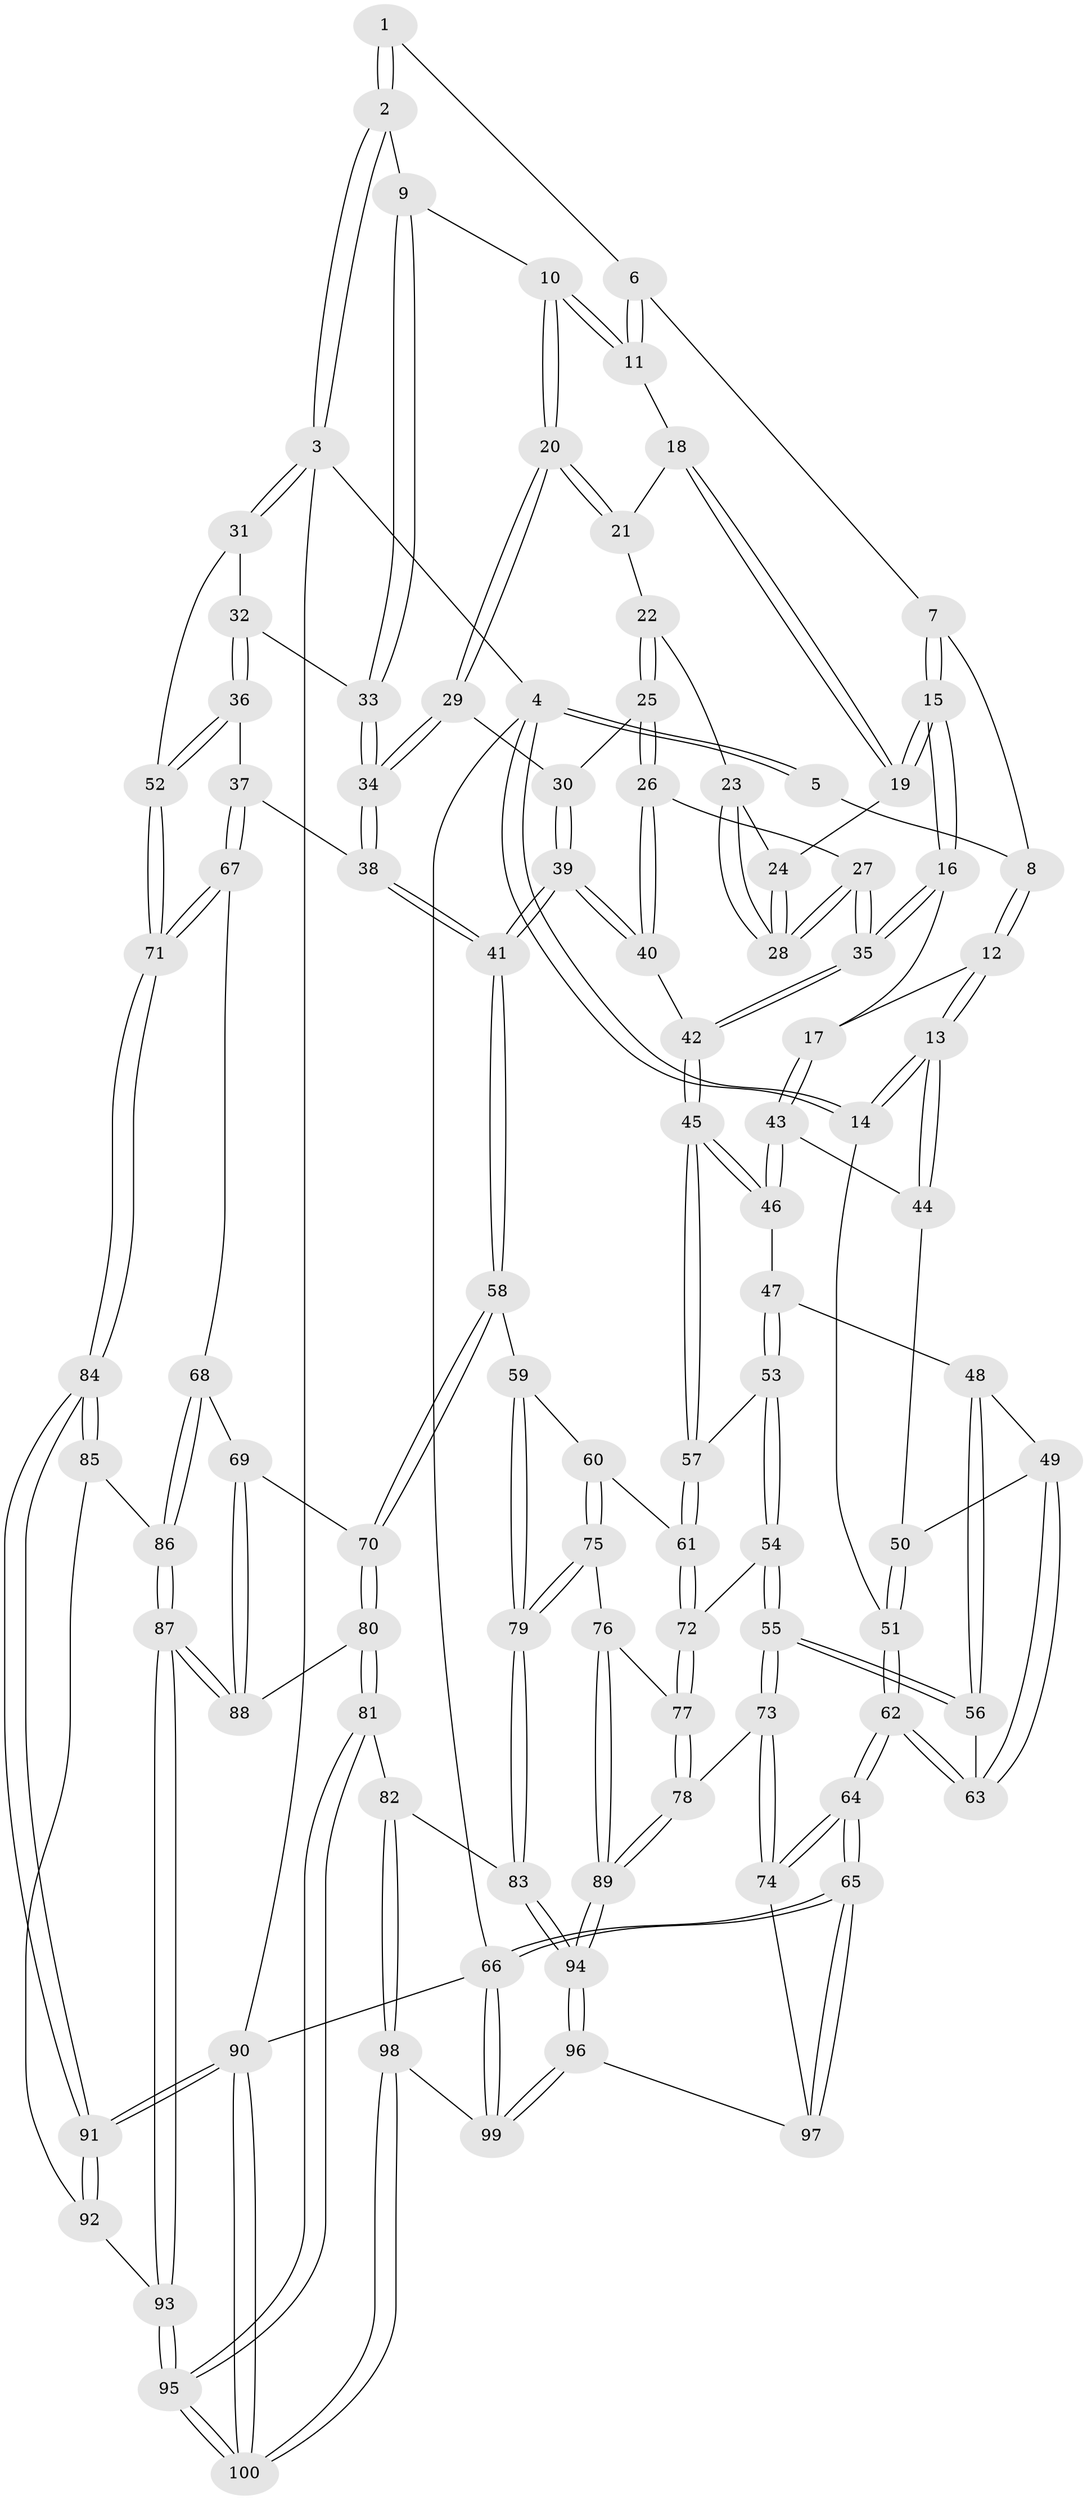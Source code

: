 // Generated by graph-tools (version 1.1) at 2025/00/03/09/25 05:00:32]
// undirected, 100 vertices, 247 edges
graph export_dot {
graph [start="1"]
  node [color=gray90,style=filled];
  1 [pos="+0.3657889194530369+0"];
  2 [pos="+0.8675610713781429+0"];
  3 [pos="+1+0"];
  4 [pos="+0+0"];
  5 [pos="+0.12649682910965968+0"];
  6 [pos="+0.3578505292532151+0"];
  7 [pos="+0.278867278531001+0.09471203196379784"];
  8 [pos="+0.141165781262902+0.11370806085926691"];
  9 [pos="+0.7790776190581225+0.0640707181282237"];
  10 [pos="+0.6675986553439083+0.16254733458083878"];
  11 [pos="+0.45322561134628764+0.12562962257863255"];
  12 [pos="+0.10418514652912761+0.14248181693910966"];
  13 [pos="+0+0.15655061479074162"];
  14 [pos="+0+0.14727215769941582"];
  15 [pos="+0.2928206014209427+0.27158267695004684"];
  16 [pos="+0.2653169317569865+0.29834831237886694"];
  17 [pos="+0.23386039004662088+0.31387253191305753"];
  18 [pos="+0.42902358824260023+0.19930394512249291"];
  19 [pos="+0.3508896891298562+0.26673494549513904"];
  20 [pos="+0.6648386838848326+0.16796380949579778"];
  21 [pos="+0.5116099761463684+0.24629367064807725"];
  22 [pos="+0.5058839443970051+0.2653827446024382"];
  23 [pos="+0.48980312783214114+0.2740657227497987"];
  24 [pos="+0.3857838971852563+0.2893242361793136"];
  25 [pos="+0.5325682691664739+0.34715937326826096"];
  26 [pos="+0.47290812273061816+0.3655546170306035"];
  27 [pos="+0.4602765935146211+0.36724137001203544"];
  28 [pos="+0.4505521357773052+0.3537343957980885"];
  29 [pos="+0.6425241291104915+0.29347562063068633"];
  30 [pos="+0.5646486580997709+0.353522673608294"];
  31 [pos="+1+0.27766639798120657"];
  32 [pos="+0.882518829095425+0.29256043311892244"];
  33 [pos="+0.8668751533399195+0.2812965979822896"];
  34 [pos="+0.7325020127384225+0.43410004270222513"];
  35 [pos="+0.41558453976996157+0.4666121733907822"];
  36 [pos="+0.9690119524138269+0.5184168866578447"];
  37 [pos="+0.7942488952933167+0.5465762798231312"];
  38 [pos="+0.7243929563513437+0.5123912751106767"];
  39 [pos="+0.5914515001054341+0.5116062695656469"];
  40 [pos="+0.5817118525928675+0.5090001117806782"];
  41 [pos="+0.6301243503770808+0.5446947752238402"];
  42 [pos="+0.41635469805750225+0.4802896211487591"];
  43 [pos="+0.17760289035388413+0.37698949011677513"];
  44 [pos="+0.1473376510545605+0.37897645229969956"];
  45 [pos="+0.34999886727186863+0.5572245357689514"];
  46 [pos="+0.21529871929725483+0.45808548655899217"];
  47 [pos="+0.1819923357531076+0.5297810246031931"];
  48 [pos="+0.15774812562073628+0.5464288410990202"];
  49 [pos="+0.02677943439319085+0.5438875888594183"];
  50 [pos="+0.07858332524574202+0.4639974534206645"];
  51 [pos="+0+0.33082966081169346"];
  52 [pos="+1+0.5850868339953978"];
  53 [pos="+0.19801320182766252+0.5903116840365388"];
  54 [pos="+0.18274451224115593+0.6463859244016175"];
  55 [pos="+0.13334786597992887+0.6678937220197003"];
  56 [pos="+0.11720074228965731+0.6427861432338159"];
  57 [pos="+0.35016758358673095+0.5648656109290234"];
  58 [pos="+0.5877452726248883+0.6435053708917634"];
  59 [pos="+0.5716592779679563+0.6484236567196314"];
  60 [pos="+0.4181843532951213+0.6372197627354201"];
  61 [pos="+0.3543280534089321+0.5927210016015291"];
  62 [pos="+0+0.6043811934197753"];
  63 [pos="+0.013769247566946414+0.55680134168052"];
  64 [pos="+0+0.7656740660981761"];
  65 [pos="+0+1"];
  66 [pos="+0+1"];
  67 [pos="+0.8057927706177584+0.7017677737697036"];
  68 [pos="+0.8033436225216188+0.7098708286128872"];
  69 [pos="+0.7436736933219371+0.7408339246372747"];
  70 [pos="+0.6336058956996544+0.7244237711563126"];
  71 [pos="+1+0.6457605111344535"];
  72 [pos="+0.2993622782675903+0.6597344477367779"];
  73 [pos="+0.1062140509245793+0.7954514370119733"];
  74 [pos="+0+0.7873508827809406"];
  75 [pos="+0.41867041162283924+0.8021743149523312"];
  76 [pos="+0.3389765260453442+0.779393804597681"];
  77 [pos="+0.2915406522772373+0.7263324106188132"];
  78 [pos="+0.13128191140614698+0.8162399391614225"];
  79 [pos="+0.4441660469243492+0.8283281728905201"];
  80 [pos="+0.6151433979319592+0.8151662059621244"];
  81 [pos="+0.5520042709790856+0.8821076117807488"];
  82 [pos="+0.508675832925097+0.8946602686571755"];
  83 [pos="+0.45177289988724545+0.8487983004080719"];
  84 [pos="+1+0.7127074266649484"];
  85 [pos="+0.9396851636519006+0.8038120553619268"];
  86 [pos="+0.8553775693122712+0.7783822868058202"];
  87 [pos="+0.7675291834530801+0.9036416391227049"];
  88 [pos="+0.7471776364419763+0.8737990735606156"];
  89 [pos="+0.20207328376202113+0.9613439500545048"];
  90 [pos="+1+1"];
  91 [pos="+1+0.9244282667602277"];
  92 [pos="+0.8832367123430791+0.923451294937702"];
  93 [pos="+0.7900706382575649+1"];
  94 [pos="+0.20922097011778165+0.9904074659357585"];
  95 [pos="+0.7860813267279493+1"];
  96 [pos="+0.20812586563010535+1"];
  97 [pos="+0.039037036026155374+0.9499231098263922"];
  98 [pos="+0.4626374424006799+1"];
  99 [pos="+0.21898188684866374+1"];
  100 [pos="+0.8111564225930731+1"];
  1 -- 2;
  1 -- 2;
  1 -- 6;
  2 -- 3;
  2 -- 3;
  2 -- 9;
  3 -- 4;
  3 -- 31;
  3 -- 31;
  3 -- 90;
  4 -- 5;
  4 -- 5;
  4 -- 14;
  4 -- 14;
  4 -- 66;
  5 -- 8;
  6 -- 7;
  6 -- 11;
  6 -- 11;
  7 -- 8;
  7 -- 15;
  7 -- 15;
  8 -- 12;
  8 -- 12;
  9 -- 10;
  9 -- 33;
  9 -- 33;
  10 -- 11;
  10 -- 11;
  10 -- 20;
  10 -- 20;
  11 -- 18;
  12 -- 13;
  12 -- 13;
  12 -- 17;
  13 -- 14;
  13 -- 14;
  13 -- 44;
  13 -- 44;
  14 -- 51;
  15 -- 16;
  15 -- 16;
  15 -- 19;
  15 -- 19;
  16 -- 17;
  16 -- 35;
  16 -- 35;
  17 -- 43;
  17 -- 43;
  18 -- 19;
  18 -- 19;
  18 -- 21;
  19 -- 24;
  20 -- 21;
  20 -- 21;
  20 -- 29;
  20 -- 29;
  21 -- 22;
  22 -- 23;
  22 -- 25;
  22 -- 25;
  23 -- 24;
  23 -- 28;
  23 -- 28;
  24 -- 28;
  24 -- 28;
  25 -- 26;
  25 -- 26;
  25 -- 30;
  26 -- 27;
  26 -- 40;
  26 -- 40;
  27 -- 28;
  27 -- 28;
  27 -- 35;
  27 -- 35;
  29 -- 30;
  29 -- 34;
  29 -- 34;
  30 -- 39;
  30 -- 39;
  31 -- 32;
  31 -- 52;
  32 -- 33;
  32 -- 36;
  32 -- 36;
  33 -- 34;
  33 -- 34;
  34 -- 38;
  34 -- 38;
  35 -- 42;
  35 -- 42;
  36 -- 37;
  36 -- 52;
  36 -- 52;
  37 -- 38;
  37 -- 67;
  37 -- 67;
  38 -- 41;
  38 -- 41;
  39 -- 40;
  39 -- 40;
  39 -- 41;
  39 -- 41;
  40 -- 42;
  41 -- 58;
  41 -- 58;
  42 -- 45;
  42 -- 45;
  43 -- 44;
  43 -- 46;
  43 -- 46;
  44 -- 50;
  45 -- 46;
  45 -- 46;
  45 -- 57;
  45 -- 57;
  46 -- 47;
  47 -- 48;
  47 -- 53;
  47 -- 53;
  48 -- 49;
  48 -- 56;
  48 -- 56;
  49 -- 50;
  49 -- 63;
  49 -- 63;
  50 -- 51;
  50 -- 51;
  51 -- 62;
  51 -- 62;
  52 -- 71;
  52 -- 71;
  53 -- 54;
  53 -- 54;
  53 -- 57;
  54 -- 55;
  54 -- 55;
  54 -- 72;
  55 -- 56;
  55 -- 56;
  55 -- 73;
  55 -- 73;
  56 -- 63;
  57 -- 61;
  57 -- 61;
  58 -- 59;
  58 -- 70;
  58 -- 70;
  59 -- 60;
  59 -- 79;
  59 -- 79;
  60 -- 61;
  60 -- 75;
  60 -- 75;
  61 -- 72;
  61 -- 72;
  62 -- 63;
  62 -- 63;
  62 -- 64;
  62 -- 64;
  64 -- 65;
  64 -- 65;
  64 -- 74;
  64 -- 74;
  65 -- 66;
  65 -- 66;
  65 -- 97;
  65 -- 97;
  66 -- 99;
  66 -- 99;
  66 -- 90;
  67 -- 68;
  67 -- 71;
  67 -- 71;
  68 -- 69;
  68 -- 86;
  68 -- 86;
  69 -- 70;
  69 -- 88;
  69 -- 88;
  70 -- 80;
  70 -- 80;
  71 -- 84;
  71 -- 84;
  72 -- 77;
  72 -- 77;
  73 -- 74;
  73 -- 74;
  73 -- 78;
  74 -- 97;
  75 -- 76;
  75 -- 79;
  75 -- 79;
  76 -- 77;
  76 -- 89;
  76 -- 89;
  77 -- 78;
  77 -- 78;
  78 -- 89;
  78 -- 89;
  79 -- 83;
  79 -- 83;
  80 -- 81;
  80 -- 81;
  80 -- 88;
  81 -- 82;
  81 -- 95;
  81 -- 95;
  82 -- 83;
  82 -- 98;
  82 -- 98;
  83 -- 94;
  83 -- 94;
  84 -- 85;
  84 -- 85;
  84 -- 91;
  84 -- 91;
  85 -- 86;
  85 -- 92;
  86 -- 87;
  86 -- 87;
  87 -- 88;
  87 -- 88;
  87 -- 93;
  87 -- 93;
  89 -- 94;
  89 -- 94;
  90 -- 91;
  90 -- 91;
  90 -- 100;
  90 -- 100;
  91 -- 92;
  91 -- 92;
  92 -- 93;
  93 -- 95;
  93 -- 95;
  94 -- 96;
  94 -- 96;
  95 -- 100;
  95 -- 100;
  96 -- 97;
  96 -- 99;
  96 -- 99;
  98 -- 99;
  98 -- 100;
  98 -- 100;
}
